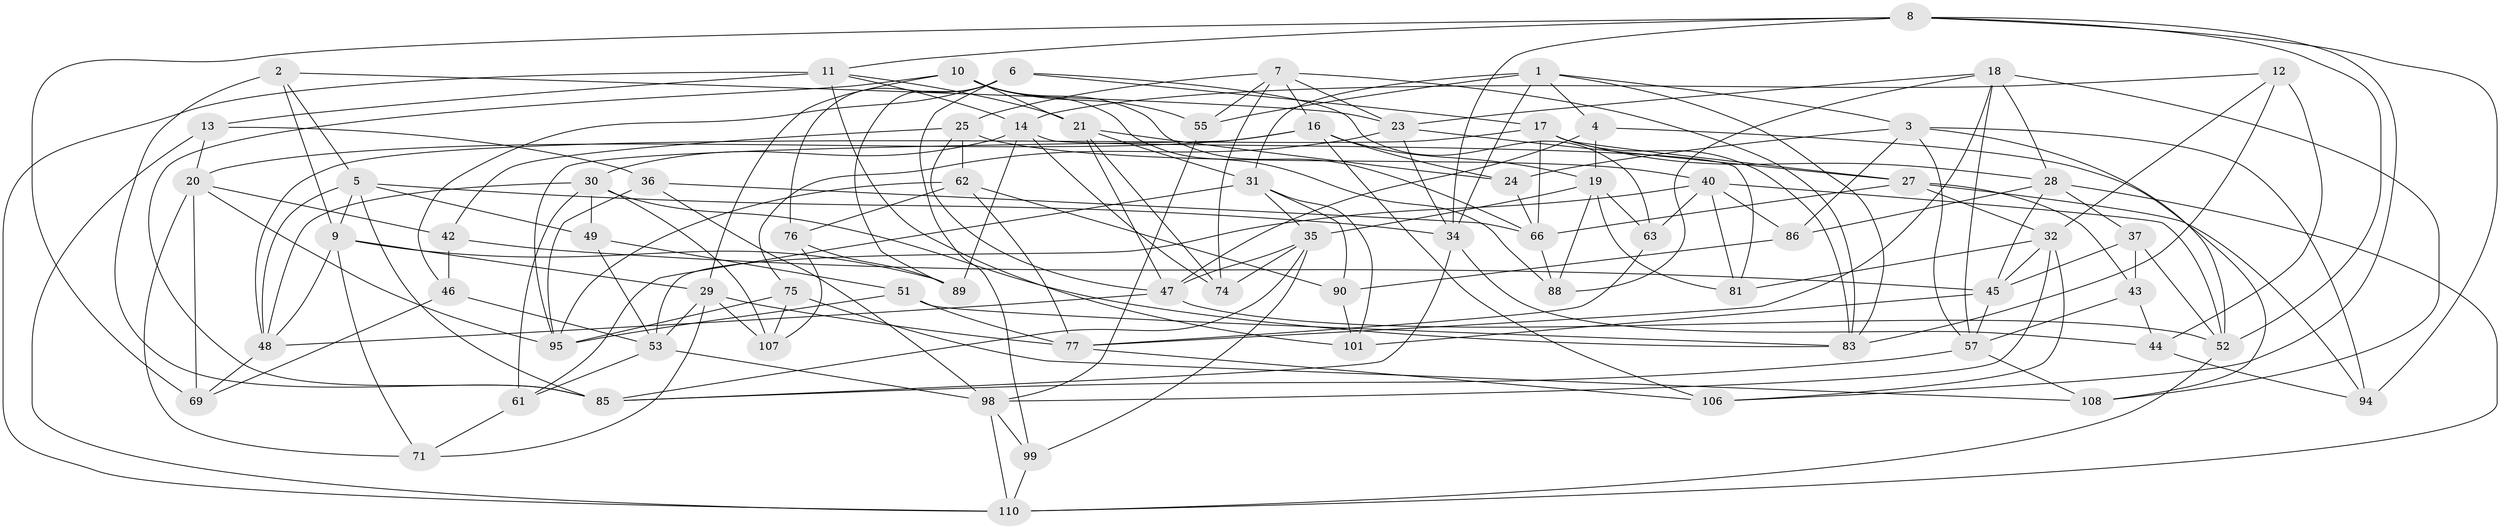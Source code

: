 // Generated by graph-tools (version 1.1) at 2025/24/03/03/25 07:24:28]
// undirected, 73 vertices, 186 edges
graph export_dot {
graph [start="1"]
  node [color=gray90,style=filled];
  1 [super="+26"];
  2;
  3 [super="+84"];
  4;
  5 [super="+96"];
  6 [super="+33"];
  7 [super="+60"];
  8 [super="+15"];
  9 [super="+92"];
  10 [super="+22"];
  11 [super="+73"];
  12;
  13;
  14 [super="+58"];
  16 [super="+104"];
  17 [super="+72"];
  18 [super="+65"];
  19 [super="+112"];
  20 [super="+39"];
  21 [super="+100"];
  23 [super="+70"];
  24;
  25 [super="+80"];
  27 [super="+56"];
  28 [super="+91"];
  29 [super="+54"];
  30 [super="+78"];
  31 [super="+93"];
  32 [super="+41"];
  34 [super="+38"];
  35 [super="+68"];
  36;
  37;
  40 [super="+79"];
  42;
  43;
  44;
  45 [super="+50"];
  46;
  47 [super="+59"];
  48 [super="+82"];
  49;
  51;
  52 [super="+103"];
  53 [super="+64"];
  55;
  57 [super="+114"];
  61;
  62 [super="+67"];
  63;
  66 [super="+97"];
  69;
  71;
  74;
  75;
  76;
  77 [super="+105"];
  81;
  83 [super="+109"];
  85 [super="+87"];
  86;
  88;
  89;
  90;
  94;
  95 [super="+102"];
  98 [super="+113"];
  99;
  101;
  106;
  107;
  108;
  110 [super="+111"];
  1 -- 3;
  1 -- 31;
  1 -- 4;
  1 -- 34;
  1 -- 83;
  1 -- 55;
  2 -- 5;
  2 -- 23;
  2 -- 85;
  2 -- 9;
  3 -- 94;
  3 -- 57;
  3 -- 24;
  3 -- 86;
  3 -- 52;
  4 -- 47;
  4 -- 108;
  4 -- 19;
  5 -- 9;
  5 -- 49;
  5 -- 85;
  5 -- 34;
  5 -- 48;
  6 -- 63;
  6 -- 17;
  6 -- 89;
  6 -- 46;
  6 -- 99;
  6 -- 76;
  7 -- 16;
  7 -- 83;
  7 -- 23;
  7 -- 25;
  7 -- 74;
  7 -- 55;
  8 -- 69;
  8 -- 106;
  8 -- 34;
  8 -- 11;
  8 -- 94;
  8 -- 52;
  9 -- 48;
  9 -- 89;
  9 -- 29;
  9 -- 71;
  10 -- 29;
  10 -- 88;
  10 -- 55;
  10 -- 66;
  10 -- 85;
  10 -- 21;
  11 -- 13;
  11 -- 14;
  11 -- 101;
  11 -- 21;
  11 -- 110;
  12 -- 44;
  12 -- 14;
  12 -- 83;
  12 -- 32;
  13 -- 36;
  13 -- 110;
  13 -- 20;
  14 -- 74;
  14 -- 81;
  14 -- 89;
  14 -- 30;
  16 -- 19;
  16 -- 24;
  16 -- 106;
  16 -- 20;
  16 -- 95;
  17 -- 83;
  17 -- 27;
  17 -- 48;
  17 -- 66;
  17 -- 28;
  18 -- 23;
  18 -- 28;
  18 -- 88;
  18 -- 108;
  18 -- 77;
  18 -- 57;
  19 -- 81;
  19 -- 35;
  19 -- 88;
  19 -- 63;
  20 -- 42;
  20 -- 69;
  20 -- 71;
  20 -- 95;
  21 -- 24;
  21 -- 74;
  21 -- 31;
  21 -- 47;
  23 -- 75;
  23 -- 27;
  23 -- 34;
  24 -- 66;
  25 -- 47;
  25 -- 42;
  25 -- 62 [weight=2];
  25 -- 40;
  27 -- 32;
  27 -- 66;
  27 -- 43;
  27 -- 94;
  28 -- 37;
  28 -- 110;
  28 -- 45;
  28 -- 86;
  29 -- 107;
  29 -- 77;
  29 -- 53;
  29 -- 71;
  30 -- 61;
  30 -- 107;
  30 -- 49;
  30 -- 83;
  30 -- 48;
  31 -- 90;
  31 -- 101;
  31 -- 61;
  31 -- 35;
  32 -- 106;
  32 -- 45;
  32 -- 81;
  32 -- 98;
  34 -- 44;
  34 -- 85;
  35 -- 74;
  35 -- 85;
  35 -- 99;
  35 -- 47;
  36 -- 66;
  36 -- 95;
  36 -- 98;
  37 -- 45;
  37 -- 43;
  37 -- 52;
  40 -- 86;
  40 -- 63;
  40 -- 53;
  40 -- 81;
  40 -- 52;
  42 -- 46;
  42 -- 45;
  43 -- 44;
  43 -- 57;
  44 -- 94;
  45 -- 101;
  45 -- 57;
  46 -- 69;
  46 -- 53;
  47 -- 48;
  47 -- 52;
  48 -- 69;
  49 -- 51;
  49 -- 53;
  51 -- 95;
  51 -- 77;
  51 -- 83;
  52 -- 110;
  53 -- 61;
  53 -- 98;
  55 -- 98;
  57 -- 108;
  57 -- 85;
  61 -- 71;
  62 -- 90;
  62 -- 77;
  62 -- 76;
  62 -- 95;
  63 -- 77;
  66 -- 88;
  75 -- 107;
  75 -- 108;
  75 -- 95;
  76 -- 107;
  76 -- 89;
  77 -- 106;
  86 -- 90;
  90 -- 101;
  98 -- 99;
  98 -- 110;
  99 -- 110;
}
